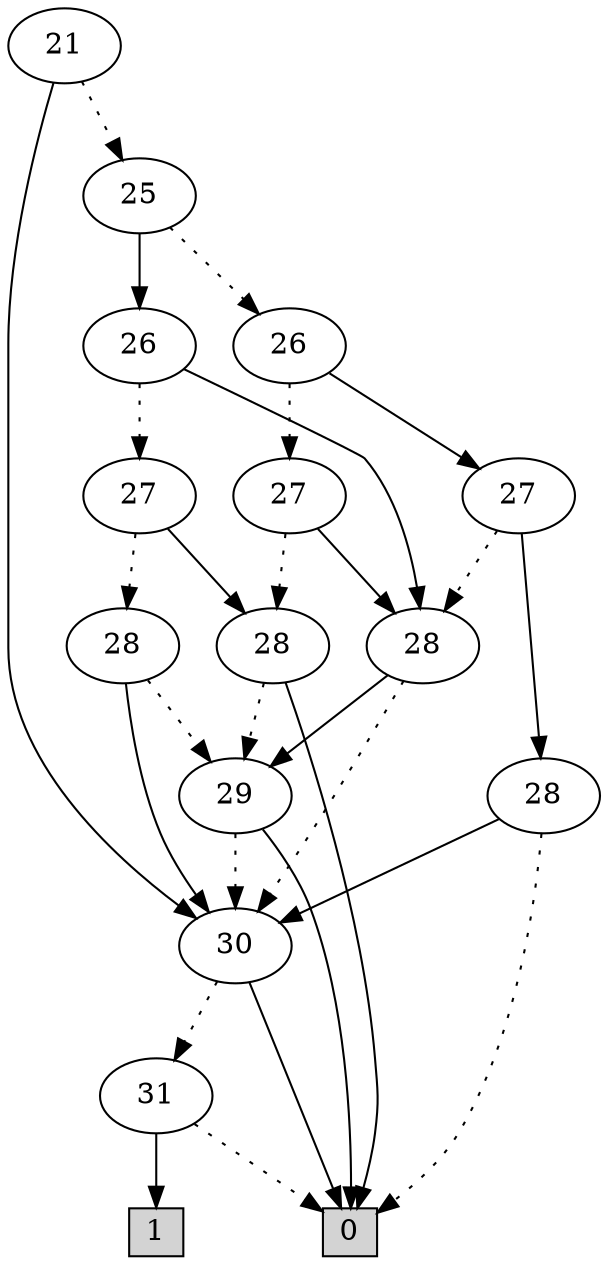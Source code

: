 digraph G {
0 [shape=box, label="0", style=filled, shape=box, height=0.3, width=0.3];
1 [shape=box, label="1", style=filled, shape=box, height=0.3, width=0.3];
46078 [label="21"];
46078 -> 46077 [style=dotted];
46078 -> 8077 [style=filled];
46077 [label="25"];
46077 -> 46074 [style=dotted];
46077 -> 46076 [style=filled];
46074 [label="26"];
46074 -> 46072 [style=dotted];
46074 -> 46073 [style=filled];
46072 [label="27"];
46072 -> 46071 [style=dotted];
46072 -> 45986 [style=filled];
46071 [label="28"];
46071 -> 45981 [style=dotted];
46071 -> 0 [style=filled];
45981 [label="29"];
45981 -> 8077 [style=dotted];
45981 -> 0 [style=filled];
8077 [label="30"];
8077 -> 64 [style=dotted];
8077 -> 0 [style=filled];
64 [label="31"];
64 -> 0 [style=dotted];
64 -> 1 [style=filled];
45986 [label="28"];
45986 -> 8077 [style=dotted];
45986 -> 45981 [style=filled];
46073 [label="27"];
46073 -> 45986 [style=dotted];
46073 -> 45689 [style=filled];
45689 [label="28"];
45689 -> 0 [style=dotted];
45689 -> 8077 [style=filled];
46076 [label="26"];
46076 -> 46075 [style=dotted];
46076 -> 45986 [style=filled];
46075 [label="27"];
46075 -> 45982 [style=dotted];
46075 -> 46071 [style=filled];
45982 [label="28"];
45982 -> 45981 [style=dotted];
45982 -> 8077 [style=filled];
}
